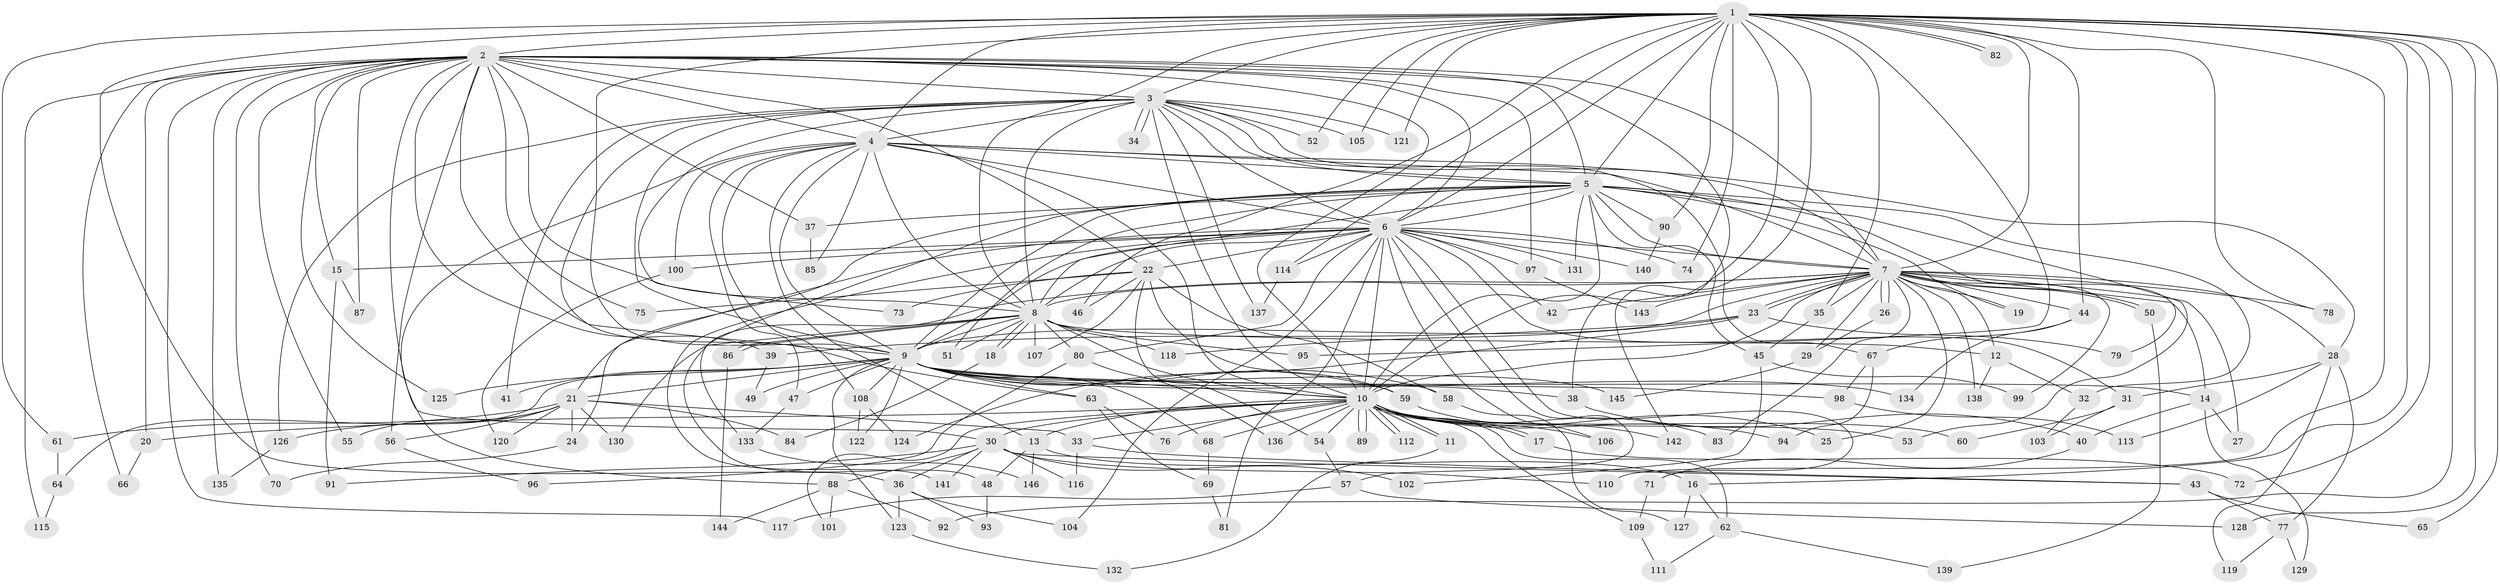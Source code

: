 // coarse degree distribution, {43: 0.008547008547008548, 25: 0.008547008547008548, 39: 0.008547008547008548, 15: 0.008547008547008548, 19: 0.008547008547008548, 26: 0.008547008547008548, 28: 0.008547008547008548, 16: 0.008547008547008548, 2: 0.5299145299145299, 4: 0.09401709401709402, 6: 0.02564102564102564, 5: 0.02564102564102564, 3: 0.20512820512820512, 11: 0.008547008547008548, 9: 0.008547008547008548, 8: 0.008547008547008548, 10: 0.008547008547008548, 1: 0.017094017094017096}
// Generated by graph-tools (version 1.1) at 2025/51/02/27/25 19:51:48]
// undirected, 146 vertices, 317 edges
graph export_dot {
graph [start="1"]
  node [color=gray90,style=filled];
  1;
  2;
  3;
  4;
  5;
  6;
  7;
  8;
  9;
  10;
  11;
  12;
  13;
  14;
  15;
  16;
  17;
  18;
  19;
  20;
  21;
  22;
  23;
  24;
  25;
  26;
  27;
  28;
  29;
  30;
  31;
  32;
  33;
  34;
  35;
  36;
  37;
  38;
  39;
  40;
  41;
  42;
  43;
  44;
  45;
  46;
  47;
  48;
  49;
  50;
  51;
  52;
  53;
  54;
  55;
  56;
  57;
  58;
  59;
  60;
  61;
  62;
  63;
  64;
  65;
  66;
  67;
  68;
  69;
  70;
  71;
  72;
  73;
  74;
  75;
  76;
  77;
  78;
  79;
  80;
  81;
  82;
  83;
  84;
  85;
  86;
  87;
  88;
  89;
  90;
  91;
  92;
  93;
  94;
  95;
  96;
  97;
  98;
  99;
  100;
  101;
  102;
  103;
  104;
  105;
  106;
  107;
  108;
  109;
  110;
  111;
  112;
  113;
  114;
  115;
  116;
  117;
  118;
  119;
  120;
  121;
  122;
  123;
  124;
  125;
  126;
  127;
  128;
  129;
  130;
  131;
  132;
  133;
  134;
  135;
  136;
  137;
  138;
  139;
  140;
  141;
  142;
  143;
  144;
  145;
  146;
  1 -- 2;
  1 -- 3;
  1 -- 4;
  1 -- 5;
  1 -- 6;
  1 -- 7;
  1 -- 8;
  1 -- 9;
  1 -- 10;
  1 -- 16;
  1 -- 35;
  1 -- 36;
  1 -- 44;
  1 -- 46;
  1 -- 52;
  1 -- 61;
  1 -- 65;
  1 -- 72;
  1 -- 74;
  1 -- 78;
  1 -- 82;
  1 -- 82;
  1 -- 90;
  1 -- 92;
  1 -- 95;
  1 -- 105;
  1 -- 110;
  1 -- 114;
  1 -- 121;
  1 -- 128;
  1 -- 142;
  2 -- 3;
  2 -- 4;
  2 -- 5;
  2 -- 6;
  2 -- 7;
  2 -- 8;
  2 -- 9;
  2 -- 10;
  2 -- 15;
  2 -- 20;
  2 -- 22;
  2 -- 30;
  2 -- 37;
  2 -- 38;
  2 -- 39;
  2 -- 55;
  2 -- 56;
  2 -- 66;
  2 -- 70;
  2 -- 75;
  2 -- 87;
  2 -- 97;
  2 -- 115;
  2 -- 117;
  2 -- 125;
  2 -- 135;
  3 -- 4;
  3 -- 5;
  3 -- 6;
  3 -- 7;
  3 -- 8;
  3 -- 9;
  3 -- 10;
  3 -- 34;
  3 -- 34;
  3 -- 41;
  3 -- 52;
  3 -- 63;
  3 -- 67;
  3 -- 73;
  3 -- 105;
  3 -- 121;
  3 -- 126;
  3 -- 137;
  4 -- 5;
  4 -- 6;
  4 -- 7;
  4 -- 8;
  4 -- 9;
  4 -- 10;
  4 -- 13;
  4 -- 28;
  4 -- 47;
  4 -- 85;
  4 -- 88;
  4 -- 100;
  4 -- 108;
  5 -- 6;
  5 -- 7;
  5 -- 8;
  5 -- 9;
  5 -- 10;
  5 -- 19;
  5 -- 21;
  5 -- 32;
  5 -- 37;
  5 -- 45;
  5 -- 51;
  5 -- 53;
  5 -- 79;
  5 -- 90;
  5 -- 131;
  5 -- 133;
  6 -- 7;
  6 -- 8;
  6 -- 9;
  6 -- 10;
  6 -- 15;
  6 -- 22;
  6 -- 24;
  6 -- 31;
  6 -- 42;
  6 -- 57;
  6 -- 71;
  6 -- 74;
  6 -- 80;
  6 -- 81;
  6 -- 97;
  6 -- 100;
  6 -- 104;
  6 -- 106;
  6 -- 114;
  6 -- 131;
  6 -- 140;
  6 -- 141;
  7 -- 8;
  7 -- 9;
  7 -- 10;
  7 -- 12;
  7 -- 14;
  7 -- 19;
  7 -- 23;
  7 -- 23;
  7 -- 25;
  7 -- 26;
  7 -- 26;
  7 -- 27;
  7 -- 28;
  7 -- 29;
  7 -- 35;
  7 -- 42;
  7 -- 44;
  7 -- 48;
  7 -- 50;
  7 -- 50;
  7 -- 78;
  7 -- 83;
  7 -- 99;
  7 -- 138;
  7 -- 143;
  8 -- 9;
  8 -- 10;
  8 -- 12;
  8 -- 18;
  8 -- 18;
  8 -- 51;
  8 -- 80;
  8 -- 86;
  8 -- 86;
  8 -- 95;
  8 -- 107;
  8 -- 118;
  8 -- 130;
  9 -- 10;
  9 -- 14;
  9 -- 21;
  9 -- 38;
  9 -- 41;
  9 -- 47;
  9 -- 49;
  9 -- 58;
  9 -- 59;
  9 -- 63;
  9 -- 64;
  9 -- 68;
  9 -- 98;
  9 -- 108;
  9 -- 122;
  9 -- 123;
  9 -- 125;
  9 -- 134;
  9 -- 145;
  10 -- 11;
  10 -- 11;
  10 -- 13;
  10 -- 17;
  10 -- 17;
  10 -- 20;
  10 -- 25;
  10 -- 30;
  10 -- 33;
  10 -- 53;
  10 -- 54;
  10 -- 60;
  10 -- 62;
  10 -- 68;
  10 -- 76;
  10 -- 83;
  10 -- 89;
  10 -- 89;
  10 -- 94;
  10 -- 101;
  10 -- 106;
  10 -- 109;
  10 -- 112;
  10 -- 112;
  10 -- 136;
  11 -- 132;
  12 -- 32;
  12 -- 138;
  13 -- 16;
  13 -- 48;
  13 -- 146;
  14 -- 27;
  14 -- 40;
  14 -- 129;
  15 -- 87;
  15 -- 91;
  16 -- 62;
  16 -- 127;
  17 -- 72;
  18 -- 84;
  20 -- 66;
  21 -- 24;
  21 -- 33;
  21 -- 55;
  21 -- 56;
  21 -- 61;
  21 -- 84;
  21 -- 120;
  21 -- 126;
  21 -- 130;
  22 -- 46;
  22 -- 54;
  22 -- 58;
  22 -- 59;
  22 -- 73;
  22 -- 75;
  22 -- 107;
  23 -- 39;
  23 -- 79;
  23 -- 118;
  23 -- 124;
  24 -- 70;
  26 -- 29;
  28 -- 31;
  28 -- 77;
  28 -- 113;
  28 -- 119;
  29 -- 145;
  30 -- 36;
  30 -- 43;
  30 -- 88;
  30 -- 91;
  30 -- 102;
  30 -- 110;
  30 -- 116;
  30 -- 141;
  31 -- 60;
  31 -- 103;
  32 -- 103;
  33 -- 43;
  33 -- 116;
  35 -- 45;
  36 -- 93;
  36 -- 104;
  36 -- 123;
  37 -- 85;
  38 -- 40;
  39 -- 49;
  40 -- 71;
  43 -- 65;
  43 -- 77;
  44 -- 67;
  44 -- 134;
  45 -- 99;
  45 -- 102;
  47 -- 133;
  48 -- 93;
  50 -- 139;
  54 -- 57;
  56 -- 96;
  57 -- 117;
  57 -- 128;
  58 -- 127;
  59 -- 142;
  61 -- 64;
  62 -- 111;
  62 -- 139;
  63 -- 69;
  63 -- 76;
  64 -- 115;
  67 -- 94;
  67 -- 98;
  68 -- 69;
  69 -- 81;
  71 -- 109;
  77 -- 119;
  77 -- 129;
  80 -- 96;
  80 -- 136;
  86 -- 144;
  88 -- 92;
  88 -- 101;
  88 -- 144;
  90 -- 140;
  97 -- 143;
  98 -- 113;
  100 -- 120;
  108 -- 122;
  108 -- 124;
  109 -- 111;
  114 -- 137;
  123 -- 132;
  126 -- 135;
  133 -- 146;
}
